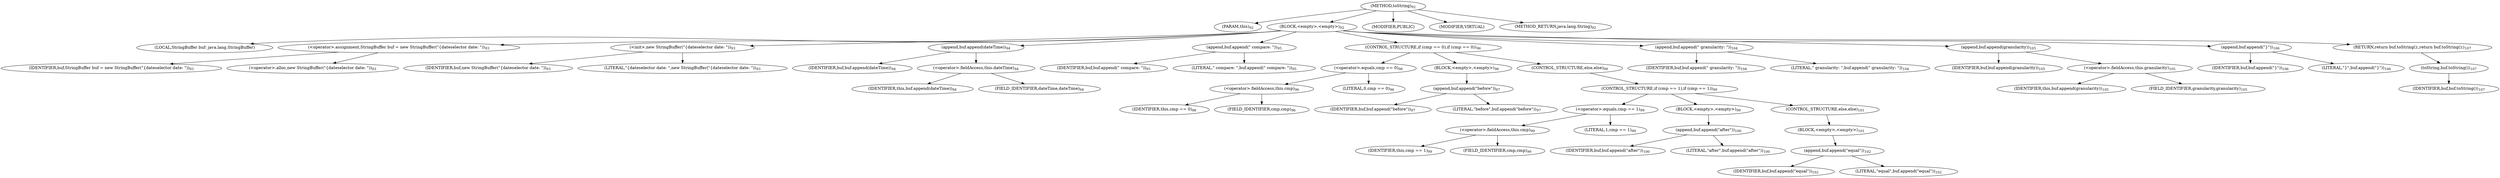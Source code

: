 digraph "toString" {  
"116" [label = <(METHOD,toString)<SUB>92</SUB>> ]
"117" [label = <(PARAM,this)<SUB>92</SUB>> ]
"118" [label = <(BLOCK,&lt;empty&gt;,&lt;empty&gt;)<SUB>92</SUB>> ]
"4" [label = <(LOCAL,StringBuffer buf: java.lang.StringBuffer)> ]
"119" [label = <(&lt;operator&gt;.assignment,StringBuffer buf = new StringBuffer(&quot;{dateselector date: &quot;))<SUB>93</SUB>> ]
"120" [label = <(IDENTIFIER,buf,StringBuffer buf = new StringBuffer(&quot;{dateselector date: &quot;))<SUB>93</SUB>> ]
"121" [label = <(&lt;operator&gt;.alloc,new StringBuffer(&quot;{dateselector date: &quot;))<SUB>93</SUB>> ]
"122" [label = <(&lt;init&gt;,new StringBuffer(&quot;{dateselector date: &quot;))<SUB>93</SUB>> ]
"3" [label = <(IDENTIFIER,buf,new StringBuffer(&quot;{dateselector date: &quot;))<SUB>93</SUB>> ]
"123" [label = <(LITERAL,&quot;{dateselector date: &quot;,new StringBuffer(&quot;{dateselector date: &quot;))<SUB>93</SUB>> ]
"124" [label = <(append,buf.append(dateTime))<SUB>94</SUB>> ]
"125" [label = <(IDENTIFIER,buf,buf.append(dateTime))<SUB>94</SUB>> ]
"126" [label = <(&lt;operator&gt;.fieldAccess,this.dateTime)<SUB>94</SUB>> ]
"127" [label = <(IDENTIFIER,this,buf.append(dateTime))<SUB>94</SUB>> ]
"128" [label = <(FIELD_IDENTIFIER,dateTime,dateTime)<SUB>94</SUB>> ]
"129" [label = <(append,buf.append(&quot; compare: &quot;))<SUB>95</SUB>> ]
"130" [label = <(IDENTIFIER,buf,buf.append(&quot; compare: &quot;))<SUB>95</SUB>> ]
"131" [label = <(LITERAL,&quot; compare: &quot;,buf.append(&quot; compare: &quot;))<SUB>95</SUB>> ]
"132" [label = <(CONTROL_STRUCTURE,if (cmp == 0),if (cmp == 0))<SUB>96</SUB>> ]
"133" [label = <(&lt;operator&gt;.equals,cmp == 0)<SUB>96</SUB>> ]
"134" [label = <(&lt;operator&gt;.fieldAccess,this.cmp)<SUB>96</SUB>> ]
"135" [label = <(IDENTIFIER,this,cmp == 0)<SUB>96</SUB>> ]
"136" [label = <(FIELD_IDENTIFIER,cmp,cmp)<SUB>96</SUB>> ]
"137" [label = <(LITERAL,0,cmp == 0)<SUB>96</SUB>> ]
"138" [label = <(BLOCK,&lt;empty&gt;,&lt;empty&gt;)<SUB>96</SUB>> ]
"139" [label = <(append,buf.append(&quot;before&quot;))<SUB>97</SUB>> ]
"140" [label = <(IDENTIFIER,buf,buf.append(&quot;before&quot;))<SUB>97</SUB>> ]
"141" [label = <(LITERAL,&quot;before&quot;,buf.append(&quot;before&quot;))<SUB>97</SUB>> ]
"142" [label = <(CONTROL_STRUCTURE,else,else)<SUB>99</SUB>> ]
"143" [label = <(CONTROL_STRUCTURE,if (cmp == 1),if (cmp == 1))<SUB>99</SUB>> ]
"144" [label = <(&lt;operator&gt;.equals,cmp == 1)<SUB>99</SUB>> ]
"145" [label = <(&lt;operator&gt;.fieldAccess,this.cmp)<SUB>99</SUB>> ]
"146" [label = <(IDENTIFIER,this,cmp == 1)<SUB>99</SUB>> ]
"147" [label = <(FIELD_IDENTIFIER,cmp,cmp)<SUB>99</SUB>> ]
"148" [label = <(LITERAL,1,cmp == 1)<SUB>99</SUB>> ]
"149" [label = <(BLOCK,&lt;empty&gt;,&lt;empty&gt;)<SUB>99</SUB>> ]
"150" [label = <(append,buf.append(&quot;after&quot;))<SUB>100</SUB>> ]
"151" [label = <(IDENTIFIER,buf,buf.append(&quot;after&quot;))<SUB>100</SUB>> ]
"152" [label = <(LITERAL,&quot;after&quot;,buf.append(&quot;after&quot;))<SUB>100</SUB>> ]
"153" [label = <(CONTROL_STRUCTURE,else,else)<SUB>101</SUB>> ]
"154" [label = <(BLOCK,&lt;empty&gt;,&lt;empty&gt;)<SUB>101</SUB>> ]
"155" [label = <(append,buf.append(&quot;equal&quot;))<SUB>102</SUB>> ]
"156" [label = <(IDENTIFIER,buf,buf.append(&quot;equal&quot;))<SUB>102</SUB>> ]
"157" [label = <(LITERAL,&quot;equal&quot;,buf.append(&quot;equal&quot;))<SUB>102</SUB>> ]
"158" [label = <(append,buf.append(&quot; granularity: &quot;))<SUB>104</SUB>> ]
"159" [label = <(IDENTIFIER,buf,buf.append(&quot; granularity: &quot;))<SUB>104</SUB>> ]
"160" [label = <(LITERAL,&quot; granularity: &quot;,buf.append(&quot; granularity: &quot;))<SUB>104</SUB>> ]
"161" [label = <(append,buf.append(granularity))<SUB>105</SUB>> ]
"162" [label = <(IDENTIFIER,buf,buf.append(granularity))<SUB>105</SUB>> ]
"163" [label = <(&lt;operator&gt;.fieldAccess,this.granularity)<SUB>105</SUB>> ]
"164" [label = <(IDENTIFIER,this,buf.append(granularity))<SUB>105</SUB>> ]
"165" [label = <(FIELD_IDENTIFIER,granularity,granularity)<SUB>105</SUB>> ]
"166" [label = <(append,buf.append(&quot;}&quot;))<SUB>106</SUB>> ]
"167" [label = <(IDENTIFIER,buf,buf.append(&quot;}&quot;))<SUB>106</SUB>> ]
"168" [label = <(LITERAL,&quot;}&quot;,buf.append(&quot;}&quot;))<SUB>106</SUB>> ]
"169" [label = <(RETURN,return buf.toString();,return buf.toString();)<SUB>107</SUB>> ]
"170" [label = <(toString,buf.toString())<SUB>107</SUB>> ]
"171" [label = <(IDENTIFIER,buf,buf.toString())<SUB>107</SUB>> ]
"172" [label = <(MODIFIER,PUBLIC)> ]
"173" [label = <(MODIFIER,VIRTUAL)> ]
"174" [label = <(METHOD_RETURN,java.lang.String)<SUB>92</SUB>> ]
  "116" -> "117" 
  "116" -> "118" 
  "116" -> "172" 
  "116" -> "173" 
  "116" -> "174" 
  "118" -> "4" 
  "118" -> "119" 
  "118" -> "122" 
  "118" -> "124" 
  "118" -> "129" 
  "118" -> "132" 
  "118" -> "158" 
  "118" -> "161" 
  "118" -> "166" 
  "118" -> "169" 
  "119" -> "120" 
  "119" -> "121" 
  "122" -> "3" 
  "122" -> "123" 
  "124" -> "125" 
  "124" -> "126" 
  "126" -> "127" 
  "126" -> "128" 
  "129" -> "130" 
  "129" -> "131" 
  "132" -> "133" 
  "132" -> "138" 
  "132" -> "142" 
  "133" -> "134" 
  "133" -> "137" 
  "134" -> "135" 
  "134" -> "136" 
  "138" -> "139" 
  "139" -> "140" 
  "139" -> "141" 
  "142" -> "143" 
  "143" -> "144" 
  "143" -> "149" 
  "143" -> "153" 
  "144" -> "145" 
  "144" -> "148" 
  "145" -> "146" 
  "145" -> "147" 
  "149" -> "150" 
  "150" -> "151" 
  "150" -> "152" 
  "153" -> "154" 
  "154" -> "155" 
  "155" -> "156" 
  "155" -> "157" 
  "158" -> "159" 
  "158" -> "160" 
  "161" -> "162" 
  "161" -> "163" 
  "163" -> "164" 
  "163" -> "165" 
  "166" -> "167" 
  "166" -> "168" 
  "169" -> "170" 
  "170" -> "171" 
}
